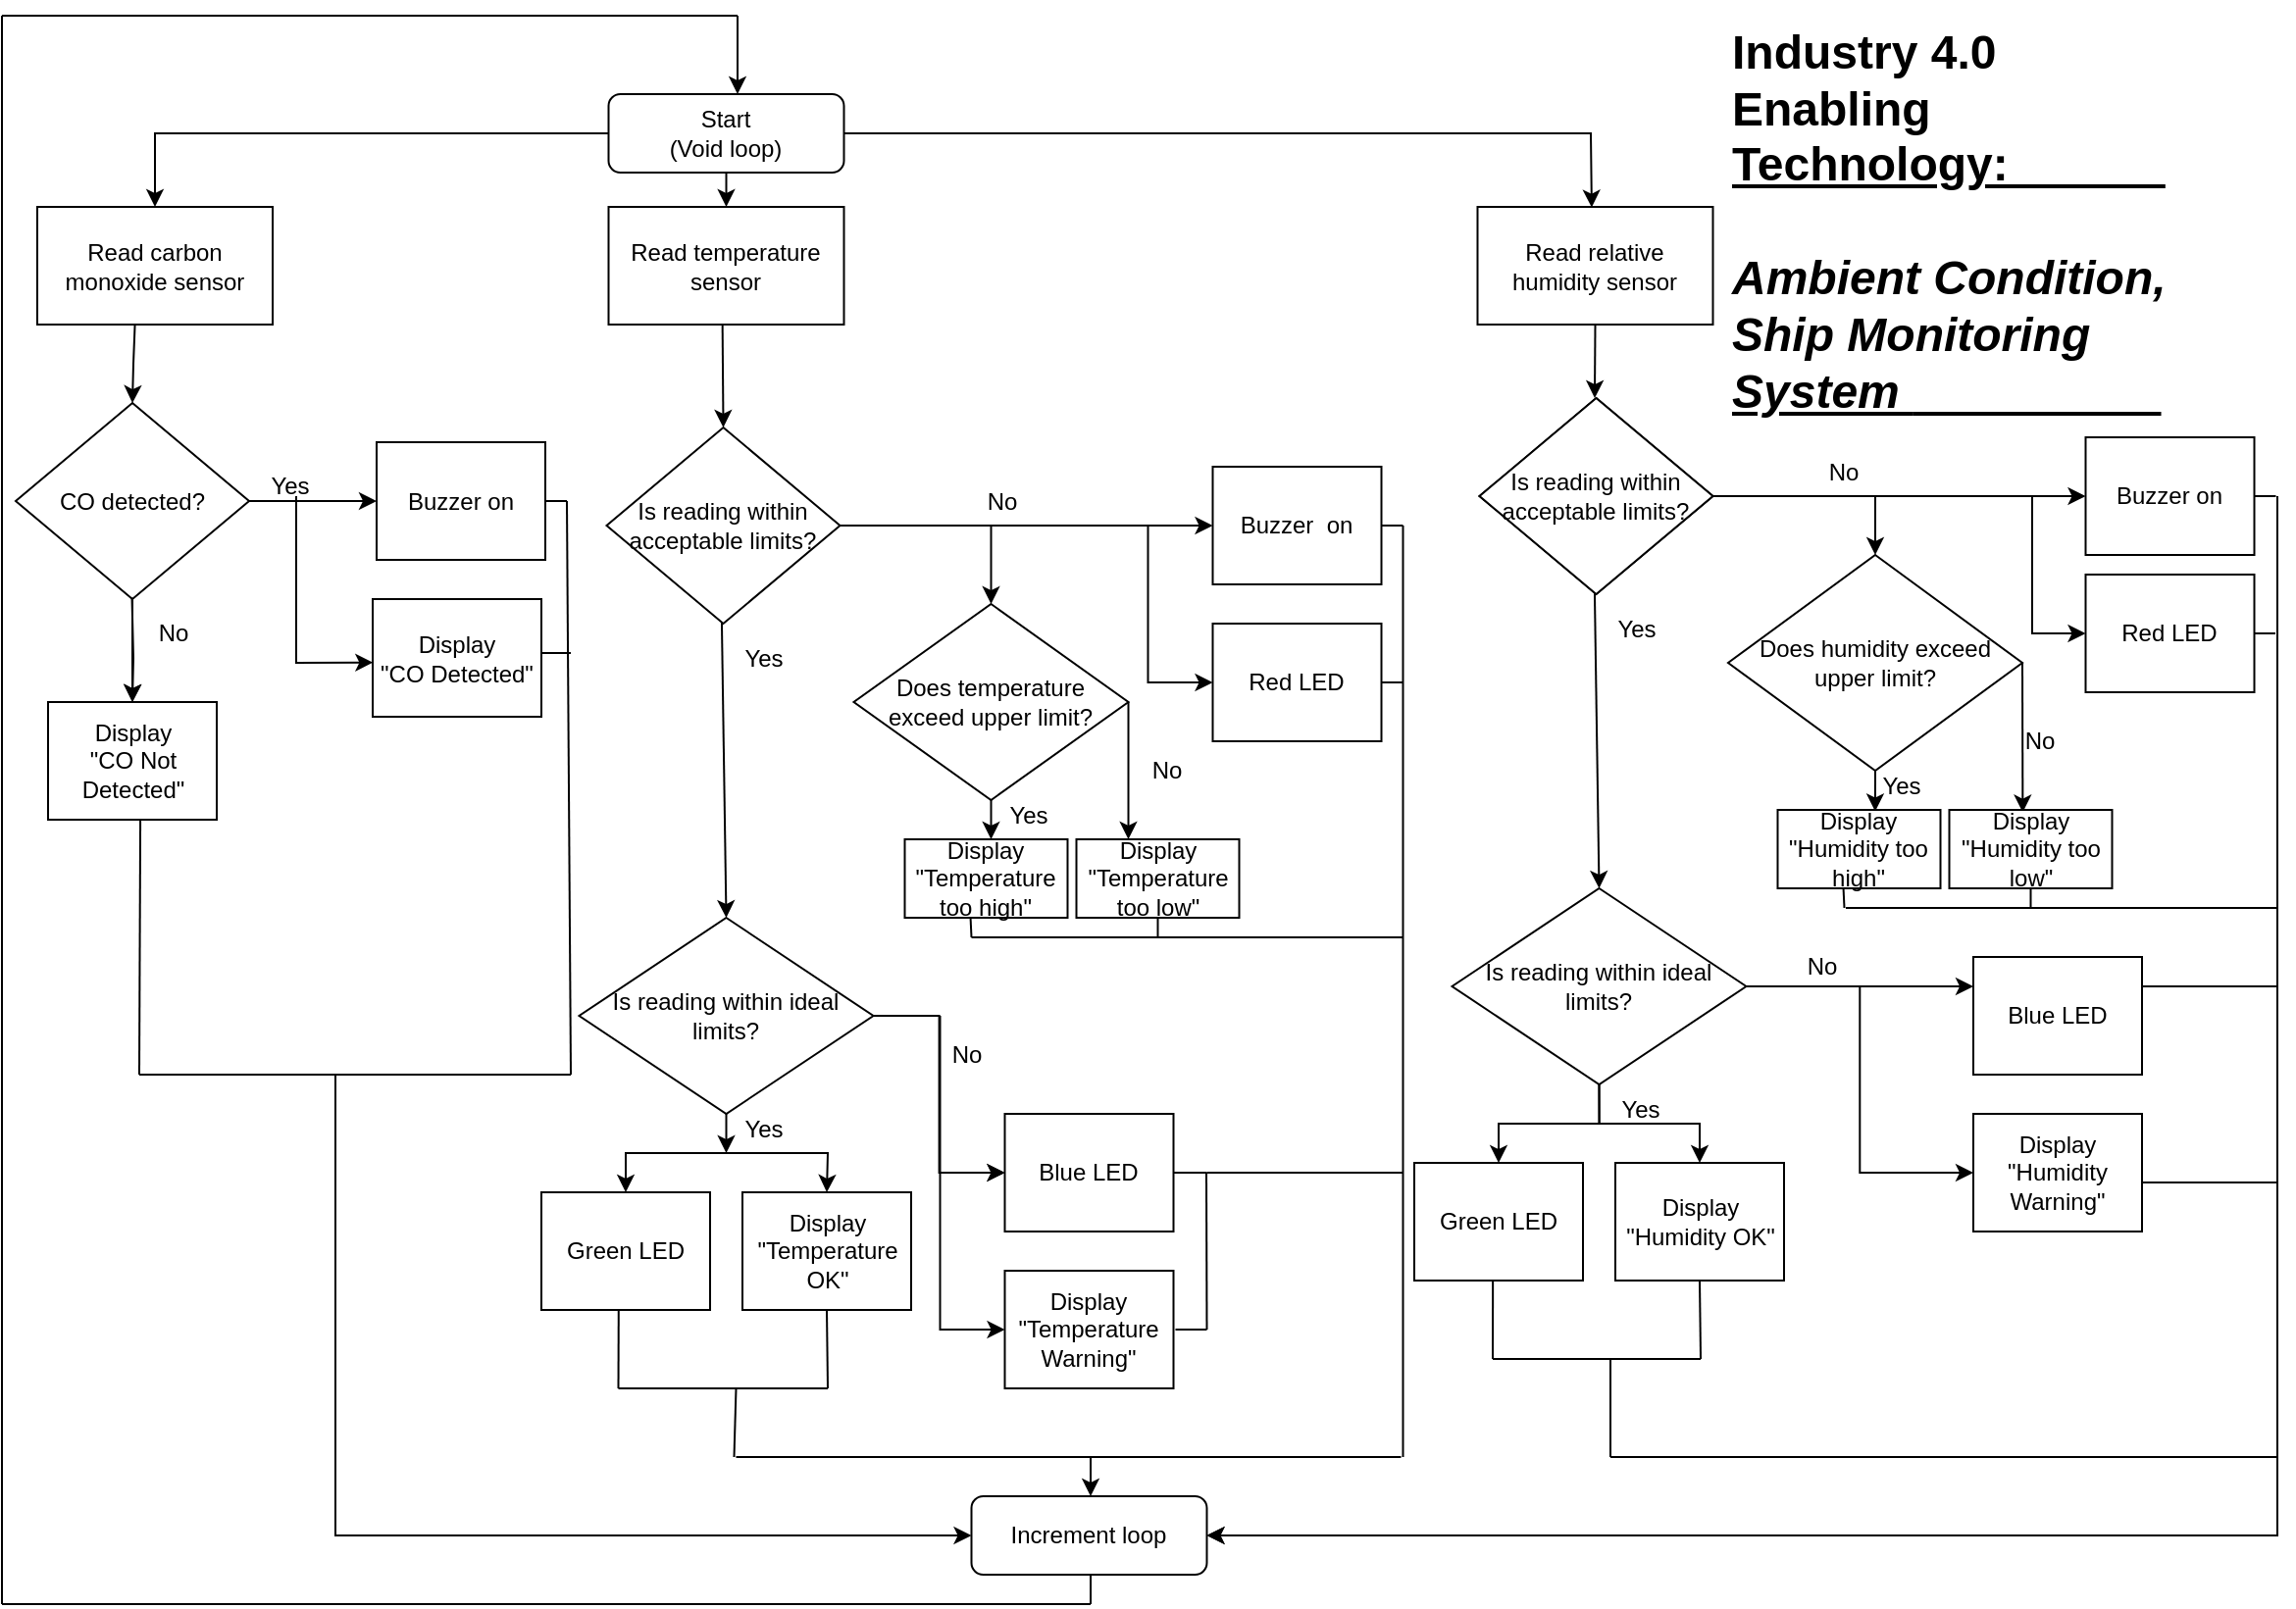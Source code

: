 <mxfile version="17.4.0" type="github"><diagram id="C5RBs43oDa-KdzZeNtuy" name="Page-1"><mxGraphModel dx="1038" dy="547" grid="1" gridSize="5" guides="1" tooltips="1" connect="1" arrows="1" fold="1" page="1" pageScale="1" pageWidth="1169" pageHeight="827" math="0" shadow="0"><root><mxCell id="WIyWlLk6GJQsqaUBKTNV-0"/><mxCell id="WIyWlLk6GJQsqaUBKTNV-1" parent="WIyWlLk6GJQsqaUBKTNV-0"/><mxCell id="GfaPTDJU2sOz28LdX0p0-199" value="Yes" style="text;html=1;strokeColor=none;fillColor=none;align=center;verticalAlign=middle;whiteSpace=wrap;rounded=0;" parent="WIyWlLk6GJQsqaUBKTNV-1" vertex="1"><mxGeometry x="944.25" y="385" width="59" height="35" as="geometry"/></mxCell><mxCell id="GfaPTDJU2sOz28LdX0p0-24" value="No" style="text;html=1;strokeColor=none;fillColor=none;align=center;verticalAlign=middle;whiteSpace=wrap;rounded=0;" parent="WIyWlLk6GJQsqaUBKTNV-1" vertex="1"><mxGeometry x="63" y="307.5" width="59" height="35" as="geometry"/></mxCell><mxCell id="5Ac4hgmPsLU02NZFDlBJ-0" value="" style="edgeStyle=orthogonalEdgeStyle;rounded=0;orthogonalLoop=1;jettySize=auto;html=1;" parent="WIyWlLk6GJQsqaUBKTNV-1" source="GfaPTDJU2sOz28LdX0p0-19" target="GfaPTDJU2sOz28LdX0p0-33" edge="1"><mxGeometry relative="1" as="geometry"/></mxCell><mxCell id="GfaPTDJU2sOz28LdX0p0-19" value="Yes" style="text;html=1;strokeColor=none;fillColor=none;align=center;verticalAlign=middle;whiteSpace=wrap;rounded=0;" parent="WIyWlLk6GJQsqaUBKTNV-1" vertex="1"><mxGeometry x="122" y="235" width="60" height="30" as="geometry"/></mxCell><mxCell id="WIyWlLk6GJQsqaUBKTNV-3" value="Start&lt;br&gt;(Void loop)" style="rounded=1;whiteSpace=wrap;html=1;fontSize=12;glass=0;strokeWidth=1;shadow=0;" parent="WIyWlLk6GJQsqaUBKTNV-1" vertex="1"><mxGeometry x="314.25" y="50" width="120" height="40" as="geometry"/></mxCell><mxCell id="GfaPTDJU2sOz28LdX0p0-1" value="Read temperature sensor" style="rounded=0;whiteSpace=wrap;html=1;" parent="WIyWlLk6GJQsqaUBKTNV-1" vertex="1"><mxGeometry x="314.25" y="107.5" width="120" height="60" as="geometry"/></mxCell><mxCell id="GfaPTDJU2sOz28LdX0p0-2" value="Read relative humidity sensor" style="rounded=0;whiteSpace=wrap;html=1;" parent="WIyWlLk6GJQsqaUBKTNV-1" vertex="1"><mxGeometry x="757.25" y="107.5" width="120" height="60" as="geometry"/></mxCell><mxCell id="GfaPTDJU2sOz28LdX0p0-3" value="Read carbon monoxide sensor" style="rounded=0;whiteSpace=wrap;html=1;" parent="WIyWlLk6GJQsqaUBKTNV-1" vertex="1"><mxGeometry x="23" y="107.5" width="120" height="60" as="geometry"/></mxCell><mxCell id="GfaPTDJU2sOz28LdX0p0-10" value="" style="endArrow=classic;html=1;rounded=0;exitX=0.5;exitY=1;exitDx=0;exitDy=0;entryX=0.5;entryY=0;entryDx=0;entryDy=0;" parent="WIyWlLk6GJQsqaUBKTNV-1" source="WIyWlLk6GJQsqaUBKTNV-3" target="GfaPTDJU2sOz28LdX0p0-1" edge="1"><mxGeometry width="50" height="50" relative="1" as="geometry"><mxPoint x="462.75" y="255" as="sourcePoint"/><mxPoint x="512.75" y="205" as="targetPoint"/></mxGeometry></mxCell><mxCell id="GfaPTDJU2sOz28LdX0p0-12" value="" style="endArrow=classic;html=1;rounded=0;exitX=1;exitY=0.5;exitDx=0;exitDy=0;entryX=0.485;entryY=0.005;entryDx=0;entryDy=0;entryPerimeter=0;" parent="WIyWlLk6GJQsqaUBKTNV-1" source="WIyWlLk6GJQsqaUBKTNV-3" target="GfaPTDJU2sOz28LdX0p0-2" edge="1"><mxGeometry width="50" height="50" relative="1" as="geometry"><mxPoint x="435" y="65" as="sourcePoint"/><mxPoint x="815" y="105" as="targetPoint"/><Array as="points"><mxPoint x="815" y="70"/></Array></mxGeometry></mxCell><mxCell id="GfaPTDJU2sOz28LdX0p0-13" value="" style="endArrow=classic;html=1;rounded=0;exitX=0;exitY=0.5;exitDx=0;exitDy=0;entryX=0.5;entryY=0;entryDx=0;entryDy=0;" parent="WIyWlLk6GJQsqaUBKTNV-1" source="WIyWlLk6GJQsqaUBKTNV-3" target="GfaPTDJU2sOz28LdX0p0-3" edge="1"><mxGeometry width="50" height="50" relative="1" as="geometry"><mxPoint x="527.75" y="280" as="sourcePoint"/><mxPoint x="577.75" y="230" as="targetPoint"/><Array as="points"><mxPoint x="83" y="70"/></Array></mxGeometry></mxCell><mxCell id="GfaPTDJU2sOz28LdX0p0-14" value="CO detected?" style="rhombus;whiteSpace=wrap;html=1;" parent="WIyWlLk6GJQsqaUBKTNV-1" vertex="1"><mxGeometry x="12" y="207.5" width="119" height="100" as="geometry"/></mxCell><mxCell id="GfaPTDJU2sOz28LdX0p0-15" value="" style="endArrow=classic;html=1;rounded=0;entryX=0.5;entryY=0;entryDx=0;entryDy=0;exitX=0.415;exitY=0.993;exitDx=0;exitDy=0;exitPerimeter=0;" parent="WIyWlLk6GJQsqaUBKTNV-1" source="GfaPTDJU2sOz28LdX0p0-3" target="GfaPTDJU2sOz28LdX0p0-14" edge="1"><mxGeometry width="50" height="50" relative="1" as="geometry"><mxPoint x="249" y="187.5" as="sourcePoint"/><mxPoint x="303" y="237.5" as="targetPoint"/><Array as="points"><mxPoint x="72" y="187.5"/></Array></mxGeometry></mxCell><mxCell id="GfaPTDJU2sOz28LdX0p0-17" value="" style="endArrow=classic;html=1;rounded=0;exitX=1;exitY=0.5;exitDx=0;exitDy=0;entryX=0;entryY=0.5;entryDx=0;entryDy=0;" parent="WIyWlLk6GJQsqaUBKTNV-1" source="GfaPTDJU2sOz28LdX0p0-14" target="GfaPTDJU2sOz28LdX0p0-25" edge="1"><mxGeometry width="50" height="50" relative="1" as="geometry"><mxPoint x="242" y="347.5" as="sourcePoint"/><mxPoint x="172" y="257.5" as="targetPoint"/></mxGeometry></mxCell><mxCell id="GfaPTDJU2sOz28LdX0p0-25" value="Buzzer on" style="rounded=0;whiteSpace=wrap;html=1;" parent="WIyWlLk6GJQsqaUBKTNV-1" vertex="1"><mxGeometry x="196" y="227.5" width="86" height="60" as="geometry"/></mxCell><mxCell id="GfaPTDJU2sOz28LdX0p0-28" value="Display&lt;br&gt;&quot;CO Detected&quot;" style="rounded=0;whiteSpace=wrap;html=1;" parent="WIyWlLk6GJQsqaUBKTNV-1" vertex="1"><mxGeometry x="194" y="307.5" width="86" height="60" as="geometry"/></mxCell><mxCell id="GfaPTDJU2sOz28LdX0p0-29" value="" style="endArrow=classic;html=1;rounded=0;entryX=0.002;entryY=0.539;entryDx=0;entryDy=0;entryPerimeter=0;" parent="WIyWlLk6GJQsqaUBKTNV-1" target="GfaPTDJU2sOz28LdX0p0-28" edge="1"><mxGeometry width="50" height="50" relative="1" as="geometry"><mxPoint x="155" y="255" as="sourcePoint"/><mxPoint x="381" y="157.5" as="targetPoint"/><Array as="points"><mxPoint x="155" y="340"/></Array></mxGeometry></mxCell><mxCell id="GfaPTDJU2sOz28LdX0p0-33" value="Display&lt;br&gt;&quot;CO Not Detected&quot;" style="rounded=0;whiteSpace=wrap;html=1;" parent="WIyWlLk6GJQsqaUBKTNV-1" vertex="1"><mxGeometry x="28.5" y="360" width="86" height="60" as="geometry"/></mxCell><mxCell id="GfaPTDJU2sOz28LdX0p0-38" value="" style="endArrow=classic;html=1;rounded=0;entryX=0.5;entryY=0;entryDx=0;entryDy=0;exitX=0.14;exitY=-0.022;exitDx=0;exitDy=0;exitPerimeter=0;" parent="WIyWlLk6GJQsqaUBKTNV-1" source="GfaPTDJU2sOz28LdX0p0-24" target="GfaPTDJU2sOz28LdX0p0-33" edge="1"><mxGeometry width="50" height="50" relative="1" as="geometry"><mxPoint x="32" y="337.5" as="sourcePoint"/><mxPoint x="322" y="247.5" as="targetPoint"/><Array as="points"><mxPoint x="72" y="337.5"/></Array></mxGeometry></mxCell><mxCell id="GfaPTDJU2sOz28LdX0p0-40" value="" style="endArrow=none;html=1;rounded=0;exitX=1;exitY=0.5;exitDx=0;exitDy=0;" parent="WIyWlLk6GJQsqaUBKTNV-1" source="GfaPTDJU2sOz28LdX0p0-25" edge="1"><mxGeometry width="50" height="50" relative="1" as="geometry"><mxPoint x="313" y="367.5" as="sourcePoint"/><mxPoint x="293" y="257.5" as="targetPoint"/></mxGeometry></mxCell><mxCell id="GfaPTDJU2sOz28LdX0p0-42" value="" style="endArrow=none;html=1;rounded=0;" parent="WIyWlLk6GJQsqaUBKTNV-1" edge="1"><mxGeometry width="50" height="50" relative="1" as="geometry"><mxPoint x="280" y="335" as="sourcePoint"/><mxPoint x="295" y="335" as="targetPoint"/></mxGeometry></mxCell><mxCell id="GfaPTDJU2sOz28LdX0p0-52" value="Yes" style="text;html=1;strokeColor=none;fillColor=none;align=center;verticalAlign=middle;whiteSpace=wrap;rounded=0;" parent="WIyWlLk6GJQsqaUBKTNV-1" vertex="1"><mxGeometry x="364.25" y="320" width="59" height="35" as="geometry"/></mxCell><mxCell id="GfaPTDJU2sOz28LdX0p0-53" value="No" style="text;html=1;strokeColor=none;fillColor=none;align=center;verticalAlign=middle;whiteSpace=wrap;rounded=0;" parent="WIyWlLk6GJQsqaUBKTNV-1" vertex="1"><mxGeometry x="485" y="242.5" width="60" height="30" as="geometry"/></mxCell><mxCell id="GfaPTDJU2sOz28LdX0p0-54" value="Is reading within acceptable limits?" style="rhombus;whiteSpace=wrap;html=1;" parent="WIyWlLk6GJQsqaUBKTNV-1" vertex="1"><mxGeometry x="313.25" y="220" width="119" height="100" as="geometry"/></mxCell><mxCell id="GfaPTDJU2sOz28LdX0p0-55" value="" style="endArrow=classic;html=1;rounded=0;entryX=0.5;entryY=0;entryDx=0;entryDy=0;" parent="WIyWlLk6GJQsqaUBKTNV-1" target="GfaPTDJU2sOz28LdX0p0-62" edge="1"><mxGeometry width="50" height="50" relative="1" as="geometry"><mxPoint x="386" y="590.0" as="sourcePoint"/><mxPoint x="385" y="610" as="targetPoint"/><Array as="points"><mxPoint x="361" y="590"/><mxPoint x="323" y="590"/></Array></mxGeometry></mxCell><mxCell id="GfaPTDJU2sOz28LdX0p0-56" value="" style="endArrow=classic;html=1;rounded=0;exitX=1;exitY=0.5;exitDx=0;exitDy=0;entryX=0;entryY=0.5;entryDx=0;entryDy=0;" parent="WIyWlLk6GJQsqaUBKTNV-1" source="GfaPTDJU2sOz28LdX0p0-54" target="GfaPTDJU2sOz28LdX0p0-57" edge="1"><mxGeometry width="50" height="50" relative="1" as="geometry"><mxPoint x="543.25" y="360" as="sourcePoint"/><mxPoint x="473.25" y="270" as="targetPoint"/></mxGeometry></mxCell><mxCell id="GfaPTDJU2sOz28LdX0p0-57" value="Buzzer&amp;nbsp; on" style="rounded=0;whiteSpace=wrap;html=1;" parent="WIyWlLk6GJQsqaUBKTNV-1" vertex="1"><mxGeometry x="622.25" y="240" width="86" height="60" as="geometry"/></mxCell><mxCell id="GfaPTDJU2sOz28LdX0p0-58" value="Red LED" style="rounded=0;whiteSpace=wrap;html=1;" parent="WIyWlLk6GJQsqaUBKTNV-1" vertex="1"><mxGeometry x="622.25" y="320" width="86" height="60" as="geometry"/></mxCell><mxCell id="GfaPTDJU2sOz28LdX0p0-59" value="" style="endArrow=classic;html=1;rounded=0;entryX=0;entryY=0.5;entryDx=0;entryDy=0;" parent="WIyWlLk6GJQsqaUBKTNV-1" target="GfaPTDJU2sOz28LdX0p0-58" edge="1"><mxGeometry width="50" height="50" relative="1" as="geometry"><mxPoint x="589.25" y="270" as="sourcePoint"/><mxPoint x="809.25" y="250" as="targetPoint"/><Array as="points"><mxPoint x="589.25" y="290"/><mxPoint x="589.25" y="300"/><mxPoint x="589.25" y="350"/></Array></mxGeometry></mxCell><mxCell id="GfaPTDJU2sOz28LdX0p0-62" value="Green LED" style="rounded=0;whiteSpace=wrap;html=1;" parent="WIyWlLk6GJQsqaUBKTNV-1" vertex="1"><mxGeometry x="280" y="610" width="86" height="60" as="geometry"/></mxCell><mxCell id="GfaPTDJU2sOz28LdX0p0-64" value="Display&lt;br&gt;&quot;Temperature OK&quot;" style="rounded=0;whiteSpace=wrap;html=1;" parent="WIyWlLk6GJQsqaUBKTNV-1" vertex="1"><mxGeometry x="382.5" y="610" width="86" height="60" as="geometry"/></mxCell><mxCell id="GfaPTDJU2sOz28LdX0p0-65" value="" style="endArrow=classic;html=1;rounded=0;entryX=0.5;entryY=0;entryDx=0;entryDy=0;" parent="WIyWlLk6GJQsqaUBKTNV-1" target="GfaPTDJU2sOz28LdX0p0-64" edge="1"><mxGeometry width="50" height="50" relative="1" as="geometry"><mxPoint x="386" y="590.0" as="sourcePoint"/><mxPoint x="676" y="500" as="targetPoint"/><Array as="points"><mxPoint x="401" y="590"/><mxPoint x="426" y="590"/></Array></mxGeometry></mxCell><mxCell id="GfaPTDJU2sOz28LdX0p0-66" value="" style="endArrow=none;html=1;rounded=0;exitX=1;exitY=0.5;exitDx=0;exitDy=0;" parent="WIyWlLk6GJQsqaUBKTNV-1" source="GfaPTDJU2sOz28LdX0p0-57" edge="1"><mxGeometry width="50" height="50" relative="1" as="geometry"><mxPoint x="739.25" y="380" as="sourcePoint"/><mxPoint x="719.25" y="270" as="targetPoint"/></mxGeometry></mxCell><mxCell id="GfaPTDJU2sOz28LdX0p0-67" value="" style="endArrow=none;html=1;rounded=0;exitX=1;exitY=0.5;exitDx=0;exitDy=0;" parent="WIyWlLk6GJQsqaUBKTNV-1" source="GfaPTDJU2sOz28LdX0p0-58" edge="1"><mxGeometry width="50" height="50" relative="1" as="geometry"><mxPoint x="739.25" y="380" as="sourcePoint"/><mxPoint x="719.25" y="350.0" as="targetPoint"/></mxGeometry></mxCell><mxCell id="GfaPTDJU2sOz28LdX0p0-69" value="" style="endArrow=none;html=1;rounded=0;exitX=0.5;exitY=1;exitDx=0;exitDy=0;" parent="WIyWlLk6GJQsqaUBKTNV-1" source="GfaPTDJU2sOz28LdX0p0-64" edge="1"><mxGeometry width="50" height="50" relative="1" as="geometry"><mxPoint x="626" y="620" as="sourcePoint"/><mxPoint x="426" y="710.0" as="targetPoint"/></mxGeometry></mxCell><mxCell id="GfaPTDJU2sOz28LdX0p0-70" value="" style="endArrow=none;html=1;rounded=0;exitX=0.458;exitY=1.002;exitDx=0;exitDy=0;exitPerimeter=0;" parent="WIyWlLk6GJQsqaUBKTNV-1" source="GfaPTDJU2sOz28LdX0p0-62" edge="1"><mxGeometry width="50" height="50" relative="1" as="geometry"><mxPoint x="626" y="620" as="sourcePoint"/><mxPoint x="319.25" y="710" as="targetPoint"/></mxGeometry></mxCell><mxCell id="GfaPTDJU2sOz28LdX0p0-72" value="" style="endArrow=none;html=1;rounded=0;" parent="WIyWlLk6GJQsqaUBKTNV-1" edge="1"><mxGeometry width="50" height="50" relative="1" as="geometry"><mxPoint x="319.25" y="710" as="sourcePoint"/><mxPoint x="426" y="710.0" as="targetPoint"/></mxGeometry></mxCell><mxCell id="GfaPTDJU2sOz28LdX0p0-73" value="Increment loop" style="rounded=1;whiteSpace=wrap;html=1;fontSize=12;glass=0;strokeWidth=1;shadow=0;" parent="WIyWlLk6GJQsqaUBKTNV-1" vertex="1"><mxGeometry x="499.25" y="765" width="120" height="40" as="geometry"/></mxCell><mxCell id="GfaPTDJU2sOz28LdX0p0-75" value="" style="endArrow=classic;html=1;rounded=0;entryX=0.5;entryY=0;entryDx=0;entryDy=0;exitX=0.484;exitY=1.003;exitDx=0;exitDy=0;exitPerimeter=0;" parent="WIyWlLk6GJQsqaUBKTNV-1" source="GfaPTDJU2sOz28LdX0p0-1" target="GfaPTDJU2sOz28LdX0p0-54" edge="1"><mxGeometry width="50" height="50" relative="1" as="geometry"><mxPoint x="219.25" y="420" as="sourcePoint"/><mxPoint x="269.25" y="370" as="targetPoint"/><Array as="points"/></mxGeometry></mxCell><mxCell id="s8II5OcSyGglkDE8ykQh-0" style="edgeStyle=orthogonalEdgeStyle;rounded=0;orthogonalLoop=1;jettySize=auto;html=1;exitX=1;exitY=0.5;exitDx=0;exitDy=0;entryX=0;entryY=0.5;entryDx=0;entryDy=0;" edge="1" parent="WIyWlLk6GJQsqaUBKTNV-1" source="GfaPTDJU2sOz28LdX0p0-76" target="GfaPTDJU2sOz28LdX0p0-79"><mxGeometry relative="1" as="geometry"/></mxCell><mxCell id="GfaPTDJU2sOz28LdX0p0-76" value="Is reading within ideal limits?" style="rhombus;whiteSpace=wrap;html=1;" parent="WIyWlLk6GJQsqaUBKTNV-1" vertex="1"><mxGeometry x="299.25" y="470" width="150" height="100" as="geometry"/></mxCell><mxCell id="GfaPTDJU2sOz28LdX0p0-77" value="" style="endArrow=classic;html=1;rounded=0;exitX=0.131;exitY=-0.019;exitDx=0;exitDy=0;exitPerimeter=0;entryX=0.5;entryY=0;entryDx=0;entryDy=0;" parent="WIyWlLk6GJQsqaUBKTNV-1" source="GfaPTDJU2sOz28LdX0p0-52" target="GfaPTDJU2sOz28LdX0p0-76" edge="1"><mxGeometry width="50" height="50" relative="1" as="geometry"><mxPoint x="219.25" y="450" as="sourcePoint"/><mxPoint x="269.25" y="400" as="targetPoint"/></mxGeometry></mxCell><mxCell id="GfaPTDJU2sOz28LdX0p0-79" value="Blue LED" style="rounded=0;whiteSpace=wrap;html=1;" parent="WIyWlLk6GJQsqaUBKTNV-1" vertex="1"><mxGeometry x="516.25" y="570" width="86" height="60" as="geometry"/></mxCell><mxCell id="GfaPTDJU2sOz28LdX0p0-80" value="" style="endArrow=classic;html=1;rounded=0;entryX=0;entryY=0.5;entryDx=0;entryDy=0;" parent="WIyWlLk6GJQsqaUBKTNV-1" target="GfaPTDJU2sOz28LdX0p0-79" edge="1"><mxGeometry width="50" height="50" relative="1" as="geometry"><mxPoint x="483.25" y="520" as="sourcePoint"/><mxPoint x="703.25" y="500" as="targetPoint"/><Array as="points"><mxPoint x="483.25" y="540"/><mxPoint x="483.25" y="550"/><mxPoint x="483.25" y="600"/></Array></mxGeometry></mxCell><mxCell id="GfaPTDJU2sOz28LdX0p0-81" value="Display&lt;br&gt;&quot;Temperature Warning&quot;" style="rounded=0;whiteSpace=wrap;html=1;" parent="WIyWlLk6GJQsqaUBKTNV-1" vertex="1"><mxGeometry x="516.25" y="650" width="86" height="60" as="geometry"/></mxCell><mxCell id="GfaPTDJU2sOz28LdX0p0-82" value="" style="endArrow=classic;html=1;rounded=0;entryX=0;entryY=0.5;entryDx=0;entryDy=0;" parent="WIyWlLk6GJQsqaUBKTNV-1" target="GfaPTDJU2sOz28LdX0p0-81" edge="1"><mxGeometry width="50" height="50" relative="1" as="geometry"><mxPoint x="483.25" y="600.0" as="sourcePoint"/><mxPoint x="703.25" y="500" as="targetPoint"/><Array as="points"><mxPoint x="483.25" y="680"/></Array></mxGeometry></mxCell><mxCell id="GfaPTDJU2sOz28LdX0p0-84" value="" style="endArrow=none;html=1;rounded=0;exitX=1;exitY=0.5;exitDx=0;exitDy=0;" parent="WIyWlLk6GJQsqaUBKTNV-1" source="GfaPTDJU2sOz28LdX0p0-79" edge="1"><mxGeometry width="50" height="50" relative="1" as="geometry"><mxPoint x="633.25" y="630" as="sourcePoint"/><mxPoint x="619.25" y="600" as="targetPoint"/></mxGeometry></mxCell><mxCell id="GfaPTDJU2sOz28LdX0p0-85" value="" style="endArrow=none;html=1;rounded=0;" parent="WIyWlLk6GJQsqaUBKTNV-1" edge="1"><mxGeometry width="50" height="50" relative="1" as="geometry"><mxPoint x="603.25" y="680.0" as="sourcePoint"/><mxPoint x="619.25" y="680" as="targetPoint"/></mxGeometry></mxCell><mxCell id="GfaPTDJU2sOz28LdX0p0-92" value="No" style="text;html=1;strokeColor=none;fillColor=none;align=center;verticalAlign=middle;whiteSpace=wrap;rounded=0;" parent="WIyWlLk6GJQsqaUBKTNV-1" vertex="1"><mxGeometry x="468.5" y="525" width="56" height="30" as="geometry"/></mxCell><mxCell id="GfaPTDJU2sOz28LdX0p0-97" value="" style="endArrow=classic;html=1;rounded=0;exitX=0.5;exitY=1;exitDx=0;exitDy=0;" parent="WIyWlLk6GJQsqaUBKTNV-1" source="GfaPTDJU2sOz28LdX0p0-76" edge="1"><mxGeometry width="50" height="50" relative="1" as="geometry"><mxPoint x="219.25" y="650" as="sourcePoint"/><mxPoint x="374.25" y="590" as="targetPoint"/></mxGeometry></mxCell><mxCell id="GfaPTDJU2sOz28LdX0p0-98" value="Yes" style="text;html=1;strokeColor=none;fillColor=none;align=center;verticalAlign=middle;whiteSpace=wrap;rounded=0;" parent="WIyWlLk6GJQsqaUBKTNV-1" vertex="1"><mxGeometry x="364.25" y="560" width="59" height="35" as="geometry"/></mxCell><mxCell id="GfaPTDJU2sOz28LdX0p0-100" value="" style="endArrow=classic;html=1;rounded=0;" parent="WIyWlLk6GJQsqaUBKTNV-1" edge="1"><mxGeometry width="50" height="50" relative="1" as="geometry"><mxPoint x="509.25" y="270" as="sourcePoint"/><mxPoint x="509.25" y="310" as="targetPoint"/></mxGeometry></mxCell><mxCell id="GfaPTDJU2sOz28LdX0p0-101" value="Does temperature exceed upper limit?" style="rhombus;whiteSpace=wrap;html=1;" parent="WIyWlLk6GJQsqaUBKTNV-1" vertex="1"><mxGeometry x="439.25" y="310" width="140" height="100" as="geometry"/></mxCell><mxCell id="GfaPTDJU2sOz28LdX0p0-102" value="" style="endArrow=classic;html=1;rounded=0;exitX=0.5;exitY=1;exitDx=0;exitDy=0;" parent="WIyWlLk6GJQsqaUBKTNV-1" source="GfaPTDJU2sOz28LdX0p0-101" edge="1"><mxGeometry width="50" height="50" relative="1" as="geometry"><mxPoint x="459.25" y="470" as="sourcePoint"/><mxPoint x="509.25" y="430" as="targetPoint"/></mxGeometry></mxCell><mxCell id="GfaPTDJU2sOz28LdX0p0-103" value="Display&lt;br&gt;&quot;Temperature too high&quot;" style="rounded=0;whiteSpace=wrap;html=1;" parent="WIyWlLk6GJQsqaUBKTNV-1" vertex="1"><mxGeometry x="465.25" y="430" width="83" height="40" as="geometry"/></mxCell><mxCell id="GfaPTDJU2sOz28LdX0p0-104" value="Yes" style="text;html=1;strokeColor=none;fillColor=none;align=center;verticalAlign=middle;whiteSpace=wrap;rounded=0;" parent="WIyWlLk6GJQsqaUBKTNV-1" vertex="1"><mxGeometry x="499.25" y="400" width="59" height="35" as="geometry"/></mxCell><mxCell id="GfaPTDJU2sOz28LdX0p0-107" value="" style="endArrow=classic;html=1;rounded=0;exitX=1;exitY=0.5;exitDx=0;exitDy=0;" parent="WIyWlLk6GJQsqaUBKTNV-1" source="GfaPTDJU2sOz28LdX0p0-101" edge="1"><mxGeometry width="50" height="50" relative="1" as="geometry"><mxPoint x="459.25" y="470" as="sourcePoint"/><mxPoint x="579.25" y="430" as="targetPoint"/></mxGeometry></mxCell><mxCell id="GfaPTDJU2sOz28LdX0p0-108" value="No" style="text;html=1;strokeColor=none;fillColor=none;align=center;verticalAlign=middle;whiteSpace=wrap;rounded=0;" parent="WIyWlLk6GJQsqaUBKTNV-1" vertex="1"><mxGeometry x="569.25" y="380" width="60" height="30" as="geometry"/></mxCell><mxCell id="GfaPTDJU2sOz28LdX0p0-110" value="Display&lt;br&gt;&quot;Temperature too low&quot;" style="rounded=0;whiteSpace=wrap;html=1;" parent="WIyWlLk6GJQsqaUBKTNV-1" vertex="1"><mxGeometry x="552.75" y="430" width="83" height="40" as="geometry"/></mxCell><mxCell id="GfaPTDJU2sOz28LdX0p0-112" value="" style="endArrow=none;html=1;rounded=0;entryX=0.404;entryY=1.001;entryDx=0;entryDy=0;entryPerimeter=0;" parent="WIyWlLk6GJQsqaUBKTNV-1" target="GfaPTDJU2sOz28LdX0p0-103" edge="1"><mxGeometry width="50" height="50" relative="1" as="geometry"><mxPoint x="499.25" y="480" as="sourcePoint"/><mxPoint x="509.25" y="490" as="targetPoint"/></mxGeometry></mxCell><mxCell id="GfaPTDJU2sOz28LdX0p0-113" value="" style="endArrow=none;html=1;rounded=0;entryX=0.5;entryY=1;entryDx=0;entryDy=0;" parent="WIyWlLk6GJQsqaUBKTNV-1" target="GfaPTDJU2sOz28LdX0p0-110" edge="1"><mxGeometry width="50" height="50" relative="1" as="geometry"><mxPoint x="594.25" y="480" as="sourcePoint"/><mxPoint x="509.25" y="490" as="targetPoint"/></mxGeometry></mxCell><mxCell id="GfaPTDJU2sOz28LdX0p0-161" value="Yes" style="text;html=1;strokeColor=none;fillColor=none;align=center;verticalAlign=middle;whiteSpace=wrap;rounded=0;" parent="WIyWlLk6GJQsqaUBKTNV-1" vertex="1"><mxGeometry x="809.25" y="305" width="59" height="35" as="geometry"/></mxCell><mxCell id="GfaPTDJU2sOz28LdX0p0-162" value="No" style="text;html=1;strokeColor=none;fillColor=none;align=center;verticalAlign=middle;whiteSpace=wrap;rounded=0;" parent="WIyWlLk6GJQsqaUBKTNV-1" vertex="1"><mxGeometry x="913.5" y="227.5" width="60" height="30" as="geometry"/></mxCell><mxCell id="GfaPTDJU2sOz28LdX0p0-163" value="Is reading within acceptable limits?" style="rhombus;whiteSpace=wrap;html=1;" parent="WIyWlLk6GJQsqaUBKTNV-1" vertex="1"><mxGeometry x="758.25" y="205" width="119" height="100" as="geometry"/></mxCell><mxCell id="GfaPTDJU2sOz28LdX0p0-165" value="" style="endArrow=classic;html=1;rounded=0;exitX=1;exitY=0.5;exitDx=0;exitDy=0;entryX=0;entryY=0.5;entryDx=0;entryDy=0;" parent="WIyWlLk6GJQsqaUBKTNV-1" source="GfaPTDJU2sOz28LdX0p0-163" target="GfaPTDJU2sOz28LdX0p0-166" edge="1"><mxGeometry width="50" height="50" relative="1" as="geometry"><mxPoint x="988.25" y="345" as="sourcePoint"/><mxPoint x="918.25" y="255" as="targetPoint"/></mxGeometry></mxCell><mxCell id="GfaPTDJU2sOz28LdX0p0-166" value="Buzzer on" style="rounded=0;whiteSpace=wrap;html=1;" parent="WIyWlLk6GJQsqaUBKTNV-1" vertex="1"><mxGeometry x="1067.25" y="225" width="86" height="60" as="geometry"/></mxCell><mxCell id="GfaPTDJU2sOz28LdX0p0-167" value="Red LED" style="rounded=0;whiteSpace=wrap;html=1;" parent="WIyWlLk6GJQsqaUBKTNV-1" vertex="1"><mxGeometry x="1067.25" y="295" width="86" height="60" as="geometry"/></mxCell><mxCell id="GfaPTDJU2sOz28LdX0p0-169" value="Green LED" style="rounded=0;whiteSpace=wrap;html=1;" parent="WIyWlLk6GJQsqaUBKTNV-1" vertex="1"><mxGeometry x="725" y="595" width="86" height="60" as="geometry"/></mxCell><mxCell id="GfaPTDJU2sOz28LdX0p0-170" value="Display&lt;br&gt;&quot;Humidity OK&quot;" style="rounded=0;whiteSpace=wrap;html=1;" parent="WIyWlLk6GJQsqaUBKTNV-1" vertex="1"><mxGeometry x="827.5" y="595" width="86" height="60" as="geometry"/></mxCell><mxCell id="GfaPTDJU2sOz28LdX0p0-172" value="" style="endArrow=none;html=1;rounded=0;exitX=1;exitY=0.5;exitDx=0;exitDy=0;" parent="WIyWlLk6GJQsqaUBKTNV-1" source="GfaPTDJU2sOz28LdX0p0-166" edge="1"><mxGeometry width="50" height="50" relative="1" as="geometry"><mxPoint x="1184.25" y="365" as="sourcePoint"/><mxPoint x="1164.25" y="255" as="targetPoint"/></mxGeometry></mxCell><mxCell id="GfaPTDJU2sOz28LdX0p0-173" value="" style="endArrow=none;html=1;rounded=0;exitX=1;exitY=0.5;exitDx=0;exitDy=0;" parent="WIyWlLk6GJQsqaUBKTNV-1" source="GfaPTDJU2sOz28LdX0p0-167" edge="1"><mxGeometry width="50" height="50" relative="1" as="geometry"><mxPoint x="1184.25" y="365" as="sourcePoint"/><mxPoint x="1164" y="325" as="targetPoint"/></mxGeometry></mxCell><mxCell id="GfaPTDJU2sOz28LdX0p0-174" value="" style="endArrow=none;html=1;rounded=0;exitX=0.5;exitY=1;exitDx=0;exitDy=0;" parent="WIyWlLk6GJQsqaUBKTNV-1" source="GfaPTDJU2sOz28LdX0p0-170" edge="1"><mxGeometry width="50" height="50" relative="1" as="geometry"><mxPoint x="1071" y="605" as="sourcePoint"/><mxPoint x="871" y="695" as="targetPoint"/></mxGeometry></mxCell><mxCell id="GfaPTDJU2sOz28LdX0p0-175" value="" style="endArrow=none;html=1;rounded=0;exitX=0.466;exitY=1.001;exitDx=0;exitDy=0;exitPerimeter=0;" parent="WIyWlLk6GJQsqaUBKTNV-1" source="GfaPTDJU2sOz28LdX0p0-169" edge="1"><mxGeometry width="50" height="50" relative="1" as="geometry"><mxPoint x="1071" y="605" as="sourcePoint"/><mxPoint x="765" y="695" as="targetPoint"/></mxGeometry></mxCell><mxCell id="GfaPTDJU2sOz28LdX0p0-177" value="" style="endArrow=none;html=1;rounded=0;" parent="WIyWlLk6GJQsqaUBKTNV-1" edge="1"><mxGeometry width="50" height="50" relative="1" as="geometry"><mxPoint x="765" y="695" as="sourcePoint"/><mxPoint x="871" y="695" as="targetPoint"/></mxGeometry></mxCell><mxCell id="s8II5OcSyGglkDE8ykQh-1" style="edgeStyle=orthogonalEdgeStyle;rounded=0;orthogonalLoop=1;jettySize=auto;html=1;exitX=1;exitY=0.5;exitDx=0;exitDy=0;entryX=0;entryY=0.25;entryDx=0;entryDy=0;" edge="1" parent="WIyWlLk6GJQsqaUBKTNV-1" source="GfaPTDJU2sOz28LdX0p0-180" target="GfaPTDJU2sOz28LdX0p0-183"><mxGeometry relative="1" as="geometry"><mxPoint x="980" y="505" as="targetPoint"/></mxGeometry></mxCell><mxCell id="s8II5OcSyGglkDE8ykQh-4" style="edgeStyle=orthogonalEdgeStyle;rounded=0;orthogonalLoop=1;jettySize=auto;html=1;exitX=1;exitY=0.5;exitDx=0;exitDy=0;entryX=0;entryY=0.5;entryDx=0;entryDy=0;" edge="1" parent="WIyWlLk6GJQsqaUBKTNV-1" source="GfaPTDJU2sOz28LdX0p0-180" target="GfaPTDJU2sOz28LdX0p0-185"><mxGeometry relative="1" as="geometry"/></mxCell><mxCell id="s8II5OcSyGglkDE8ykQh-8" style="edgeStyle=orthogonalEdgeStyle;rounded=0;orthogonalLoop=1;jettySize=auto;html=1;exitX=0.5;exitY=1;exitDx=0;exitDy=0;entryX=0.5;entryY=0;entryDx=0;entryDy=0;" edge="1" parent="WIyWlLk6GJQsqaUBKTNV-1" source="GfaPTDJU2sOz28LdX0p0-180" target="GfaPTDJU2sOz28LdX0p0-169"><mxGeometry relative="1" as="geometry"/></mxCell><mxCell id="s8II5OcSyGglkDE8ykQh-11" style="edgeStyle=orthogonalEdgeStyle;rounded=0;orthogonalLoop=1;jettySize=auto;html=1;exitX=0.5;exitY=1;exitDx=0;exitDy=0;entryX=0.5;entryY=0;entryDx=0;entryDy=0;" edge="1" parent="WIyWlLk6GJQsqaUBKTNV-1" source="GfaPTDJU2sOz28LdX0p0-180" target="GfaPTDJU2sOz28LdX0p0-170"><mxGeometry relative="1" as="geometry"/></mxCell><mxCell id="GfaPTDJU2sOz28LdX0p0-180" value="Is reading within ideal limits?" style="rhombus;whiteSpace=wrap;html=1;" parent="WIyWlLk6GJQsqaUBKTNV-1" vertex="1"><mxGeometry x="744.25" y="455" width="150" height="100" as="geometry"/></mxCell><mxCell id="GfaPTDJU2sOz28LdX0p0-181" value="" style="endArrow=classic;html=1;rounded=0;exitX=0.131;exitY=-0.019;exitDx=0;exitDy=0;exitPerimeter=0;entryX=0.5;entryY=0;entryDx=0;entryDy=0;" parent="WIyWlLk6GJQsqaUBKTNV-1" source="GfaPTDJU2sOz28LdX0p0-161" target="GfaPTDJU2sOz28LdX0p0-180" edge="1"><mxGeometry width="50" height="50" relative="1" as="geometry"><mxPoint x="664.25" y="435" as="sourcePoint"/><mxPoint x="714.25" y="385" as="targetPoint"/></mxGeometry></mxCell><mxCell id="s8II5OcSyGglkDE8ykQh-6" style="edgeStyle=orthogonalEdgeStyle;rounded=0;orthogonalLoop=1;jettySize=auto;html=1;exitX=1;exitY=0.25;exitDx=0;exitDy=0;entryX=1;entryY=0.5;entryDx=0;entryDy=0;" edge="1" parent="WIyWlLk6GJQsqaUBKTNV-1" source="GfaPTDJU2sOz28LdX0p0-183" target="GfaPTDJU2sOz28LdX0p0-73"><mxGeometry relative="1" as="geometry"><Array as="points"><mxPoint x="1165" y="505"/><mxPoint x="1165" y="785"/></Array></mxGeometry></mxCell><mxCell id="GfaPTDJU2sOz28LdX0p0-183" value="Blue LED" style="rounded=0;whiteSpace=wrap;html=1;" parent="WIyWlLk6GJQsqaUBKTNV-1" vertex="1"><mxGeometry x="1010" y="490" width="86" height="60" as="geometry"/></mxCell><mxCell id="s8II5OcSyGglkDE8ykQh-5" style="edgeStyle=orthogonalEdgeStyle;rounded=0;orthogonalLoop=1;jettySize=auto;html=1;exitX=1;exitY=0.5;exitDx=0;exitDy=0;entryX=1;entryY=0.5;entryDx=0;entryDy=0;" edge="1" parent="WIyWlLk6GJQsqaUBKTNV-1" source="GfaPTDJU2sOz28LdX0p0-185" target="GfaPTDJU2sOz28LdX0p0-73"><mxGeometry relative="1" as="geometry"><Array as="points"><mxPoint x="1165" y="605"/><mxPoint x="1165" y="785"/></Array></mxGeometry></mxCell><mxCell id="GfaPTDJU2sOz28LdX0p0-185" value="Display&lt;br&gt;&quot;Humidity Warning&quot;" style="rounded=0;whiteSpace=wrap;html=1;" parent="WIyWlLk6GJQsqaUBKTNV-1" vertex="1"><mxGeometry x="1010" y="570" width="86" height="60" as="geometry"/></mxCell><mxCell id="GfaPTDJU2sOz28LdX0p0-190" value="No" style="text;html=1;strokeColor=none;fillColor=none;align=center;verticalAlign=middle;whiteSpace=wrap;rounded=0;" parent="WIyWlLk6GJQsqaUBKTNV-1" vertex="1"><mxGeometry x="905" y="480" width="56" height="30" as="geometry"/></mxCell><mxCell id="GfaPTDJU2sOz28LdX0p0-195" value="" style="endArrow=classic;html=1;rounded=0;entryX=0.5;entryY=0;entryDx=0;entryDy=0;" parent="WIyWlLk6GJQsqaUBKTNV-1" target="GfaPTDJU2sOz28LdX0p0-196" edge="1"><mxGeometry width="50" height="50" relative="1" as="geometry"><mxPoint x="960" y="255" as="sourcePoint"/><mxPoint x="954.25" y="295" as="targetPoint"/></mxGeometry></mxCell><mxCell id="GfaPTDJU2sOz28LdX0p0-196" value="Does humidity exceed upper limit?" style="rhombus;whiteSpace=wrap;html=1;" parent="WIyWlLk6GJQsqaUBKTNV-1" vertex="1"><mxGeometry x="885" y="285" width="150" height="110" as="geometry"/></mxCell><mxCell id="GfaPTDJU2sOz28LdX0p0-197" value="" style="endArrow=classic;html=1;rounded=0;exitX=0.5;exitY=1;exitDx=0;exitDy=0;entryX=0.599;entryY=0.018;entryDx=0;entryDy=0;entryPerimeter=0;" parent="WIyWlLk6GJQsqaUBKTNV-1" source="GfaPTDJU2sOz28LdX0p0-196" target="GfaPTDJU2sOz28LdX0p0-198" edge="1"><mxGeometry width="50" height="50" relative="1" as="geometry"><mxPoint x="904.25" y="455" as="sourcePoint"/><mxPoint x="954.25" y="415" as="targetPoint"/></mxGeometry></mxCell><mxCell id="GfaPTDJU2sOz28LdX0p0-198" value="Display&lt;br&gt;&quot;Humidity too high&quot;" style="rounded=0;whiteSpace=wrap;html=1;" parent="WIyWlLk6GJQsqaUBKTNV-1" vertex="1"><mxGeometry x="910.25" y="415" width="83" height="40" as="geometry"/></mxCell><mxCell id="GfaPTDJU2sOz28LdX0p0-200" value="" style="endArrow=classic;html=1;rounded=0;exitX=1;exitY=0.5;exitDx=0;exitDy=0;entryX=0.451;entryY=0.032;entryDx=0;entryDy=0;entryPerimeter=0;" parent="WIyWlLk6GJQsqaUBKTNV-1" source="GfaPTDJU2sOz28LdX0p0-196" target="GfaPTDJU2sOz28LdX0p0-202" edge="1"><mxGeometry width="50" height="50" relative="1" as="geometry"><mxPoint x="904.25" y="455" as="sourcePoint"/><mxPoint x="1024.25" y="415" as="targetPoint"/></mxGeometry></mxCell><mxCell id="GfaPTDJU2sOz28LdX0p0-201" value="No" style="text;html=1;strokeColor=none;fillColor=none;align=center;verticalAlign=middle;whiteSpace=wrap;rounded=0;" parent="WIyWlLk6GJQsqaUBKTNV-1" vertex="1"><mxGeometry x="1014.25" y="365" width="60" height="30" as="geometry"/></mxCell><mxCell id="GfaPTDJU2sOz28LdX0p0-202" value="Display&lt;br&gt;&quot;Humidity too low&quot;" style="rounded=0;whiteSpace=wrap;html=1;" parent="WIyWlLk6GJQsqaUBKTNV-1" vertex="1"><mxGeometry x="997.75" y="415" width="83" height="40" as="geometry"/></mxCell><mxCell id="GfaPTDJU2sOz28LdX0p0-203" value="" style="endArrow=none;html=1;rounded=0;entryX=0.404;entryY=1.001;entryDx=0;entryDy=0;entryPerimeter=0;" parent="WIyWlLk6GJQsqaUBKTNV-1" target="GfaPTDJU2sOz28LdX0p0-198" edge="1"><mxGeometry width="50" height="50" relative="1" as="geometry"><mxPoint x="944.25" y="465" as="sourcePoint"/><mxPoint x="954.25" y="475" as="targetPoint"/></mxGeometry></mxCell><mxCell id="GfaPTDJU2sOz28LdX0p0-204" value="" style="endArrow=none;html=1;rounded=0;entryX=0.5;entryY=1;entryDx=0;entryDy=0;" parent="WIyWlLk6GJQsqaUBKTNV-1" target="GfaPTDJU2sOz28LdX0p0-202" edge="1"><mxGeometry width="50" height="50" relative="1" as="geometry"><mxPoint x="1039.25" y="465" as="sourcePoint"/><mxPoint x="954.25" y="475" as="targetPoint"/></mxGeometry></mxCell><mxCell id="GfaPTDJU2sOz28LdX0p0-206" value="" style="endArrow=classic;html=1;rounded=0;exitX=0.5;exitY=1;exitDx=0;exitDy=0;entryX=0.5;entryY=0;entryDx=0;entryDy=0;" parent="WIyWlLk6GJQsqaUBKTNV-1" source="GfaPTDJU2sOz28LdX0p0-2" edge="1"><mxGeometry width="50" height="50" relative="1" as="geometry"><mxPoint x="684.25" y="375" as="sourcePoint"/><mxPoint x="817.0" y="205" as="targetPoint"/></mxGeometry></mxCell><mxCell id="GfaPTDJU2sOz28LdX0p0-207" value="" style="endArrow=none;html=1;rounded=0;" parent="WIyWlLk6GJQsqaUBKTNV-1" edge="1"><mxGeometry width="50" height="50" relative="1" as="geometry"><mxPoint x="719.25" y="745" as="sourcePoint"/><mxPoint x="719.25" y="270" as="targetPoint"/></mxGeometry></mxCell><mxCell id="GfaPTDJU2sOz28LdX0p0-208" value="" style="endArrow=none;html=1;rounded=0;" parent="WIyWlLk6GJQsqaUBKTNV-1" edge="1"><mxGeometry width="50" height="50" relative="1" as="geometry"><mxPoint x="379.25" y="745" as="sourcePoint"/><mxPoint x="718.25" y="745" as="targetPoint"/></mxGeometry></mxCell><mxCell id="GfaPTDJU2sOz28LdX0p0-210" value="" style="endArrow=none;html=1;rounded=0;" parent="WIyWlLk6GJQsqaUBKTNV-1" edge="1"><mxGeometry width="50" height="50" relative="1" as="geometry"><mxPoint x="295" y="550" as="sourcePoint"/><mxPoint x="293" y="257.5" as="targetPoint"/></mxGeometry></mxCell><mxCell id="GfaPTDJU2sOz28LdX0p0-212" value="" style="endArrow=none;html=1;rounded=0;" parent="WIyWlLk6GJQsqaUBKTNV-1" edge="1"><mxGeometry width="50" height="50" relative="1" as="geometry"><mxPoint x="75" y="550" as="sourcePoint"/><mxPoint x="295" y="550" as="targetPoint"/></mxGeometry></mxCell><mxCell id="GfaPTDJU2sOz28LdX0p0-213" value="" style="endArrow=classic;html=1;rounded=0;entryX=0;entryY=0.5;entryDx=0;entryDy=0;" parent="WIyWlLk6GJQsqaUBKTNV-1" target="GfaPTDJU2sOz28LdX0p0-73" edge="1"><mxGeometry width="50" height="50" relative="1" as="geometry"><mxPoint x="175" y="550" as="sourcePoint"/><mxPoint x="711" y="980" as="targetPoint"/><Array as="points"><mxPoint x="175" y="785"/></Array></mxGeometry></mxCell><mxCell id="GfaPTDJU2sOz28LdX0p0-215" value="" style="endArrow=none;html=1;rounded=0;exitX=0.547;exitY=1.003;exitDx=0;exitDy=0;exitPerimeter=0;" parent="WIyWlLk6GJQsqaUBKTNV-1" source="GfaPTDJU2sOz28LdX0p0-33" edge="1"><mxGeometry width="50" height="50" relative="1" as="geometry"><mxPoint x="71.02" y="457.5" as="sourcePoint"/><mxPoint x="75" y="550" as="targetPoint"/></mxGeometry></mxCell><mxCell id="GfaPTDJU2sOz28LdX0p0-216" value="" style="endArrow=none;html=1;rounded=0;" parent="WIyWlLk6GJQsqaUBKTNV-1" edge="1"><mxGeometry width="50" height="50" relative="1" as="geometry"><mxPoint x="379.25" y="710" as="sourcePoint"/><mxPoint x="378.25" y="745" as="targetPoint"/></mxGeometry></mxCell><mxCell id="GfaPTDJU2sOz28LdX0p0-217" value="" style="endArrow=none;html=1;rounded=0;" parent="WIyWlLk6GJQsqaUBKTNV-1" edge="1"><mxGeometry width="50" height="50" relative="1" as="geometry"><mxPoint x="1165" y="745" as="sourcePoint"/><mxPoint x="1165" y="255" as="targetPoint"/></mxGeometry></mxCell><mxCell id="GfaPTDJU2sOz28LdX0p0-218" value="" style="endArrow=none;html=1;rounded=0;" parent="WIyWlLk6GJQsqaUBKTNV-1" edge="1"><mxGeometry width="50" height="50" relative="1" as="geometry"><mxPoint x="825" y="745" as="sourcePoint"/><mxPoint x="825" y="695" as="targetPoint"/></mxGeometry></mxCell><mxCell id="GfaPTDJU2sOz28LdX0p0-219" value="" style="endArrow=none;html=1;rounded=0;" parent="WIyWlLk6GJQsqaUBKTNV-1" edge="1"><mxGeometry width="50" height="50" relative="1" as="geometry"><mxPoint x="825" y="745" as="sourcePoint"/><mxPoint x="1165" y="745" as="targetPoint"/></mxGeometry></mxCell><mxCell id="GfaPTDJU2sOz28LdX0p0-223" value="" style="endArrow=classic;html=1;rounded=0;" parent="WIyWlLk6GJQsqaUBKTNV-1" edge="1"><mxGeometry width="50" height="50" relative="1" as="geometry"><mxPoint x="560" y="745" as="sourcePoint"/><mxPoint x="560" y="765" as="targetPoint"/></mxGeometry></mxCell><mxCell id="GfaPTDJU2sOz28LdX0p0-224" value="" style="endArrow=none;html=1;rounded=0;" parent="WIyWlLk6GJQsqaUBKTNV-1" edge="1"><mxGeometry width="50" height="50" relative="1" as="geometry"><mxPoint x="619.25" y="680" as="sourcePoint"/><mxPoint x="619" y="600" as="targetPoint"/></mxGeometry></mxCell><mxCell id="GfaPTDJU2sOz28LdX0p0-229" value="" style="endArrow=none;html=1;rounded=0;" parent="WIyWlLk6GJQsqaUBKTNV-1" edge="1"><mxGeometry width="50" height="50" relative="1" as="geometry"><mxPoint x="945" y="465" as="sourcePoint"/><mxPoint x="1165" y="465" as="targetPoint"/></mxGeometry></mxCell><mxCell id="GfaPTDJU2sOz28LdX0p0-231" value="" style="endArrow=none;html=1;rounded=0;" parent="WIyWlLk6GJQsqaUBKTNV-1" edge="1"><mxGeometry width="50" height="50" relative="1" as="geometry"><mxPoint x="499.25" y="480" as="sourcePoint"/><mxPoint x="719.25" y="480" as="targetPoint"/></mxGeometry></mxCell><mxCell id="GfaPTDJU2sOz28LdX0p0-232" value="" style="endArrow=none;html=1;rounded=0;" parent="WIyWlLk6GJQsqaUBKTNV-1" edge="1"><mxGeometry width="50" height="50" relative="1" as="geometry"><mxPoint x="619.25" y="600" as="sourcePoint"/><mxPoint x="719.25" y="600" as="targetPoint"/></mxGeometry></mxCell><mxCell id="dMoK6_ZXDQh-H7oR6Nvc-0" value="" style="endArrow=classic;html=1;rounded=0;" parent="WIyWlLk6GJQsqaUBKTNV-1" edge="1"><mxGeometry width="50" height="50" relative="1" as="geometry"><mxPoint x="380" y="10" as="sourcePoint"/><mxPoint x="380" y="50" as="targetPoint"/></mxGeometry></mxCell><mxCell id="dMoK6_ZXDQh-H7oR6Nvc-1" value="" style="endArrow=none;html=1;rounded=0;" parent="WIyWlLk6GJQsqaUBKTNV-1" edge="1"><mxGeometry width="50" height="50" relative="1" as="geometry"><mxPoint x="560" y="820" as="sourcePoint"/><mxPoint x="560" y="805" as="targetPoint"/></mxGeometry></mxCell><mxCell id="dMoK6_ZXDQh-H7oR6Nvc-2" value="" style="endArrow=none;html=1;rounded=0;" parent="WIyWlLk6GJQsqaUBKTNV-1" edge="1"><mxGeometry width="50" height="50" relative="1" as="geometry"><mxPoint x="5" y="820" as="sourcePoint"/><mxPoint x="560" y="820" as="targetPoint"/></mxGeometry></mxCell><mxCell id="dMoK6_ZXDQh-H7oR6Nvc-3" value="" style="endArrow=none;html=1;rounded=0;" parent="WIyWlLk6GJQsqaUBKTNV-1" edge="1"><mxGeometry width="50" height="50" relative="1" as="geometry"><mxPoint x="5" y="820" as="sourcePoint"/><mxPoint x="5" y="10" as="targetPoint"/></mxGeometry></mxCell><mxCell id="dMoK6_ZXDQh-H7oR6Nvc-4" value="" style="endArrow=none;html=1;rounded=0;" parent="WIyWlLk6GJQsqaUBKTNV-1" edge="1"><mxGeometry width="50" height="50" relative="1" as="geometry"><mxPoint x="5" y="10" as="sourcePoint"/><mxPoint x="380" y="10" as="targetPoint"/></mxGeometry></mxCell><mxCell id="s8II5OcSyGglkDE8ykQh-2" style="edgeStyle=orthogonalEdgeStyle;rounded=0;orthogonalLoop=1;jettySize=auto;html=1;exitX=1;exitY=0.5;exitDx=0;exitDy=0;entryX=0;entryY=0.5;entryDx=0;entryDy=0;" edge="1" parent="WIyWlLk6GJQsqaUBKTNV-1" source="5Ac4hgmPsLU02NZFDlBJ-1" target="GfaPTDJU2sOz28LdX0p0-167"><mxGeometry relative="1" as="geometry"><Array as="points"><mxPoint x="1040" y="255"/><mxPoint x="1040" y="325"/></Array></mxGeometry></mxCell><mxCell id="5Ac4hgmPsLU02NZFDlBJ-1" value="Is reading within acceptable limits?" style="rhombus;whiteSpace=wrap;html=1;" parent="WIyWlLk6GJQsqaUBKTNV-1" vertex="1"><mxGeometry x="758.25" y="205" width="119" height="100" as="geometry"/></mxCell><mxCell id="5Ac4hgmPsLU02NZFDlBJ-2" value="&lt;font style=&quot;font-size: 24px&quot;&gt;&lt;b&gt;Industry 4.0 Enabling&lt;u&gt; Technology:&amp;nbsp; &amp;nbsp; &amp;nbsp; &amp;nbsp; &amp;nbsp; &amp;nbsp;&amp;nbsp;&lt;br&gt;&lt;/u&gt;&lt;br&gt;&lt;i&gt;Ambient Condition, Ship Monitoring &lt;/i&gt;&lt;u&gt;&lt;i&gt;System&amp;nbsp;&lt;/i&gt; &amp;nbsp; &amp;nbsp; &amp;nbsp; &amp;nbsp; &amp;nbsp; &amp;nbsp; &amp;nbsp; &amp;nbsp; &amp;nbsp; &lt;/u&gt;&amp;nbsp;&lt;br&gt;&lt;/b&gt;&lt;/font&gt;" style="text;html=1;strokeColor=none;fillColor=none;align=left;verticalAlign=middle;whiteSpace=wrap;rounded=0;" parent="WIyWlLk6GJQsqaUBKTNV-1" vertex="1"><mxGeometry x="885" y="65" width="240" height="100" as="geometry"/></mxCell><mxCell id="GfaPTDJU2sOz28LdX0p0-193" value="Yes" style="text;html=1;strokeColor=none;fillColor=none;align=center;verticalAlign=middle;whiteSpace=wrap;rounded=0;" parent="WIyWlLk6GJQsqaUBKTNV-1" vertex="1"><mxGeometry x="811" y="550" width="59" height="35" as="geometry"/></mxCell></root></mxGraphModel></diagram></mxfile>